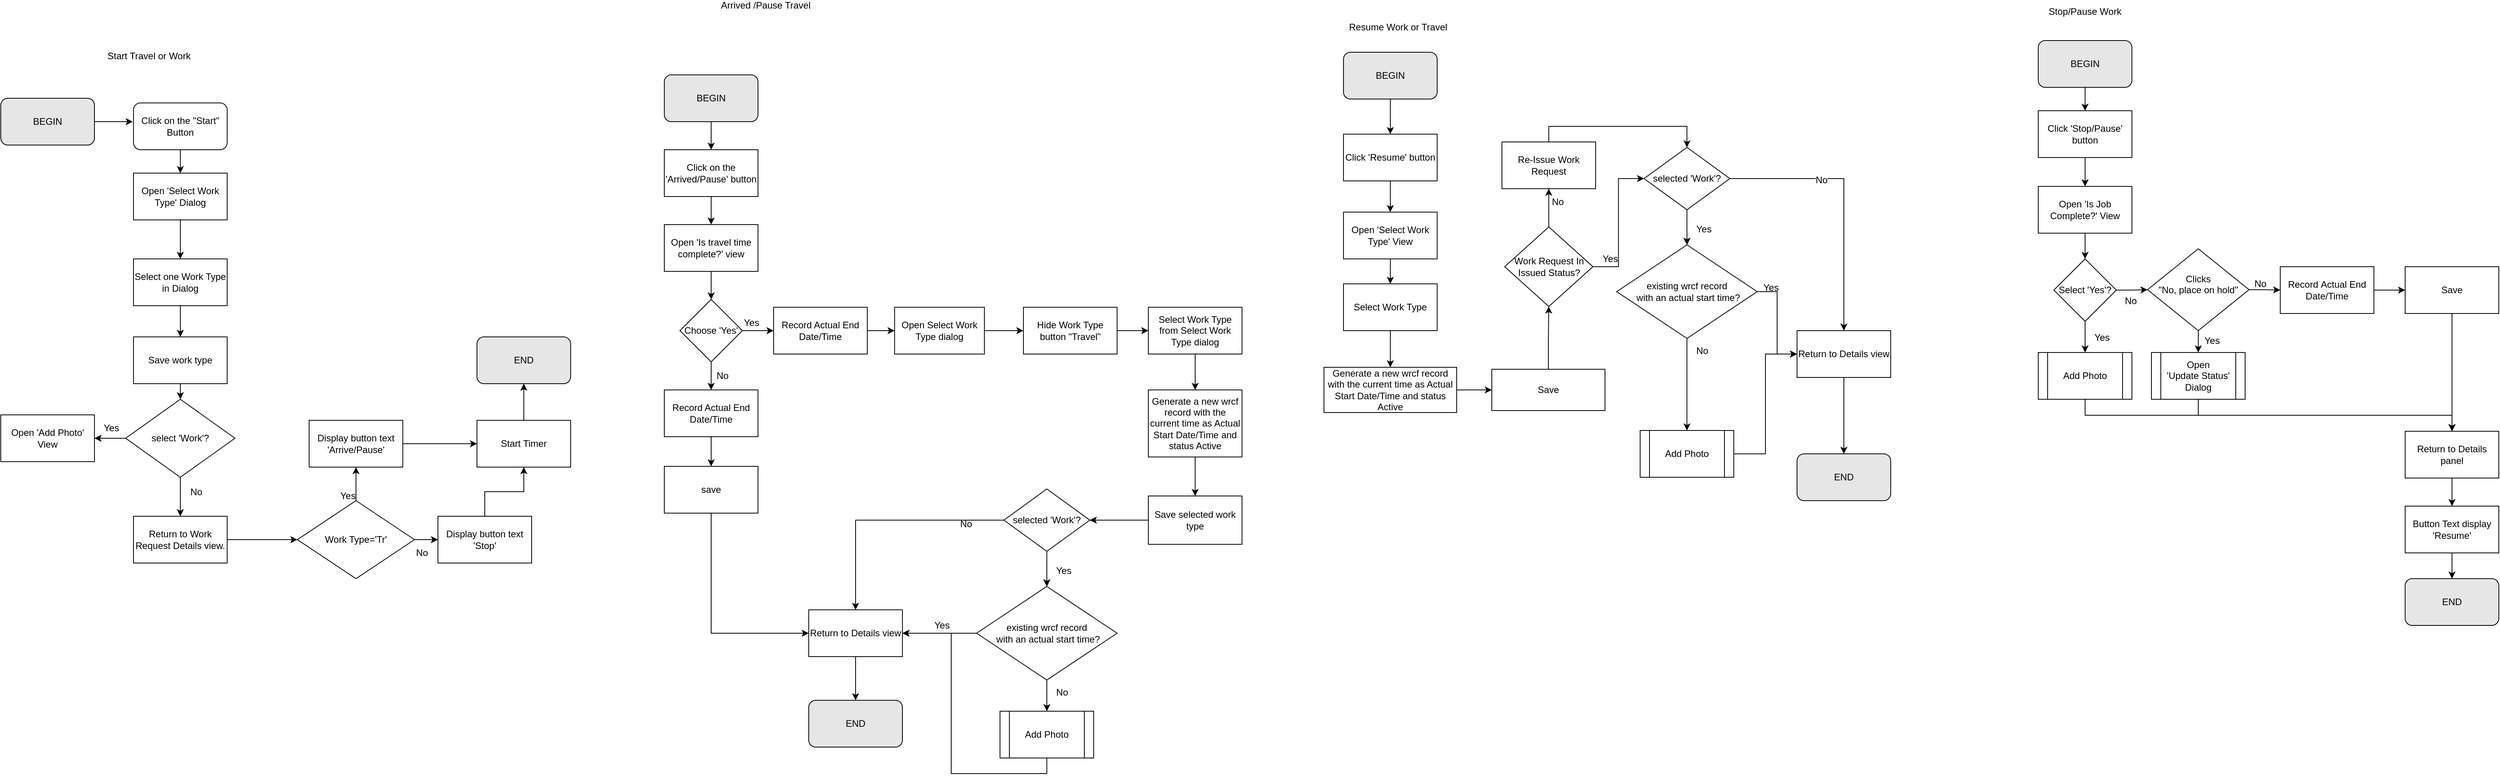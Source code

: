 <mxfile version="10.8.0" type="github"><diagram id="_foeGJOlCpMjxhrFcQoR" name="Page-1"><mxGraphModel dx="1394" dy="764" grid="1" gridSize="10" guides="1" tooltips="1" connect="1" arrows="1" fold="1" page="1" pageScale="1" pageWidth="850" pageHeight="1100" math="0" shadow="0"><root><mxCell id="0"/><mxCell id="1" parent="0"/><mxCell id="qhwPHs95K6DO7nDTegRu-3" style="edgeStyle=orthogonalEdgeStyle;rounded=0;orthogonalLoop=1;jettySize=auto;html=1;exitX=1;exitY=0.5;exitDx=0;exitDy=0;entryX=-0.008;entryY=0.4;entryDx=0;entryDy=0;entryPerimeter=0;" edge="1" parent="1" source="qhwPHs95K6DO7nDTegRu-1" target="qhwPHs95K6DO7nDTegRu-37"><mxGeometry relative="1" as="geometry"/></mxCell><mxCell id="qhwPHs95K6DO7nDTegRu-1" value="BEGIN" style="rounded=1;whiteSpace=wrap;html=1;fillColor=#E6E6E6;" vertex="1" parent="1"><mxGeometry x="20" y="154" width="120" height="60" as="geometry"/></mxCell><mxCell id="qhwPHs95K6DO7nDTegRu-5" style="edgeStyle=orthogonalEdgeStyle;rounded=0;orthogonalLoop=1;jettySize=auto;html=1;exitX=0.5;exitY=1;exitDx=0;exitDy=0;entryX=0.5;entryY=0;entryDx=0;entryDy=0;" edge="1" parent="1" source="qhwPHs95K6DO7nDTegRu-2" target="qhwPHs95K6DO7nDTegRu-4"><mxGeometry relative="1" as="geometry"/></mxCell><mxCell id="qhwPHs95K6DO7nDTegRu-2" value="Open 'Select Work Type' Dialog" style="rounded=0;whiteSpace=wrap;html=1;" vertex="1" parent="1"><mxGeometry x="190" y="250" width="120" height="60" as="geometry"/></mxCell><mxCell id="qhwPHs95K6DO7nDTegRu-21" style="edgeStyle=orthogonalEdgeStyle;rounded=0;orthogonalLoop=1;jettySize=auto;html=1;exitX=0.5;exitY=1;exitDx=0;exitDy=0;entryX=0.5;entryY=0;entryDx=0;entryDy=0;" edge="1" parent="1" source="qhwPHs95K6DO7nDTegRu-4" target="qhwPHs95K6DO7nDTegRu-20"><mxGeometry relative="1" as="geometry"/></mxCell><mxCell id="qhwPHs95K6DO7nDTegRu-4" value="Select one Work Type in Dialog&lt;br&gt;" style="rounded=0;whiteSpace=wrap;html=1;" vertex="1" parent="1"><mxGeometry x="190" y="360" width="120" height="60" as="geometry"/></mxCell><mxCell id="qhwPHs95K6DO7nDTegRu-8" value="" style="edgeStyle=orthogonalEdgeStyle;rounded=0;orthogonalLoop=1;jettySize=auto;html=1;" edge="1" parent="1" source="qhwPHs95K6DO7nDTegRu-6" target="qhwPHs95K6DO7nDTegRu-16"><mxGeometry relative="1" as="geometry"><mxPoint x="130" y="590" as="targetPoint"/></mxGeometry></mxCell><mxCell id="qhwPHs95K6DO7nDTegRu-11" value="" style="edgeStyle=orthogonalEdgeStyle;rounded=0;orthogonalLoop=1;jettySize=auto;html=1;entryX=0.5;entryY=0;entryDx=0;entryDy=0;" edge="1" parent="1" source="qhwPHs95K6DO7nDTegRu-6" target="qhwPHs95K6DO7nDTegRu-15"><mxGeometry relative="1" as="geometry"><mxPoint x="250" y="720" as="targetPoint"/></mxGeometry></mxCell><mxCell id="qhwPHs95K6DO7nDTegRu-13" value="No" style="text;html=1;resizable=0;points=[];align=center;verticalAlign=middle;labelBackgroundColor=#ffffff;" vertex="1" connectable="0" parent="qhwPHs95K6DO7nDTegRu-11"><mxGeometry x="-0.25" y="1" relative="1" as="geometry"><mxPoint x="19" as="offset"/></mxGeometry></mxCell><mxCell id="qhwPHs95K6DO7nDTegRu-6" value="select 'Work'?" style="rhombus;whiteSpace=wrap;html=1;" vertex="1" parent="1"><mxGeometry x="180" y="540" width="140" height="100" as="geometry"/></mxCell><mxCell id="qhwPHs95K6DO7nDTegRu-9" value="Yes" style="text;html=1;resizable=0;points=[];autosize=1;align=left;verticalAlign=top;spacingTop=-4;" vertex="1" parent="1"><mxGeometry x="150" y="567" width="40" height="20" as="geometry"/></mxCell><mxCell id="qhwPHs95K6DO7nDTegRu-24" style="edgeStyle=orthogonalEdgeStyle;rounded=0;orthogonalLoop=1;jettySize=auto;html=1;exitX=1;exitY=0.5;exitDx=0;exitDy=0;" edge="1" parent="1" source="qhwPHs95K6DO7nDTegRu-15" target="qhwPHs95K6DO7nDTegRu-23"><mxGeometry relative="1" as="geometry"/></mxCell><mxCell id="qhwPHs95K6DO7nDTegRu-15" value="Return to Work Request Details view." style="rounded=0;whiteSpace=wrap;html=1;" vertex="1" parent="1"><mxGeometry x="190" y="690" width="120" height="60" as="geometry"/></mxCell><mxCell id="qhwPHs95K6DO7nDTegRu-16" value="Open 'Add Photo' View" style="rounded=0;whiteSpace=wrap;html=1;" vertex="1" parent="1"><mxGeometry x="20" y="560" width="120" height="60" as="geometry"/></mxCell><mxCell id="qhwPHs95K6DO7nDTegRu-22" style="edgeStyle=orthogonalEdgeStyle;rounded=0;orthogonalLoop=1;jettySize=auto;html=1;exitX=0.5;exitY=1;exitDx=0;exitDy=0;entryX=0.5;entryY=0;entryDx=0;entryDy=0;" edge="1" parent="1" source="qhwPHs95K6DO7nDTegRu-20" target="qhwPHs95K6DO7nDTegRu-6"><mxGeometry relative="1" as="geometry"/></mxCell><mxCell id="qhwPHs95K6DO7nDTegRu-20" value="Save work type" style="rounded=0;whiteSpace=wrap;html=1;" vertex="1" parent="1"><mxGeometry x="190" y="460" width="120" height="60" as="geometry"/></mxCell><mxCell id="qhwPHs95K6DO7nDTegRu-29" style="edgeStyle=orthogonalEdgeStyle;rounded=0;orthogonalLoop=1;jettySize=auto;html=1;exitX=0.5;exitY=0;exitDx=0;exitDy=0;entryX=0.5;entryY=1;entryDx=0;entryDy=0;" edge="1" parent="1" source="qhwPHs95K6DO7nDTegRu-23" target="qhwPHs95K6DO7nDTegRu-28"><mxGeometry relative="1" as="geometry"/></mxCell><mxCell id="qhwPHs95K6DO7nDTegRu-32" style="edgeStyle=orthogonalEdgeStyle;rounded=0;orthogonalLoop=1;jettySize=auto;html=1;exitX=1;exitY=0.5;exitDx=0;exitDy=0;entryX=0;entryY=0.5;entryDx=0;entryDy=0;" edge="1" parent="1" source="qhwPHs95K6DO7nDTegRu-23" target="qhwPHs95K6DO7nDTegRu-31"><mxGeometry relative="1" as="geometry"/></mxCell><mxCell id="qhwPHs95K6DO7nDTegRu-23" value="Work Type='Tr'" style="rhombus;whiteSpace=wrap;html=1;" vertex="1" parent="1"><mxGeometry x="400" y="670" width="150" height="100" as="geometry"/></mxCell><mxCell id="qhwPHs95K6DO7nDTegRu-40" style="edgeStyle=orthogonalEdgeStyle;rounded=0;orthogonalLoop=1;jettySize=auto;html=1;exitX=1;exitY=0.5;exitDx=0;exitDy=0;entryX=0;entryY=0.5;entryDx=0;entryDy=0;" edge="1" parent="1" source="qhwPHs95K6DO7nDTegRu-28" target="qhwPHs95K6DO7nDTegRu-39"><mxGeometry relative="1" as="geometry"/></mxCell><mxCell id="qhwPHs95K6DO7nDTegRu-28" value="Display button text&lt;br&gt;'Arrive/Pause'&lt;br&gt;" style="rounded=0;whiteSpace=wrap;html=1;" vertex="1" parent="1"><mxGeometry x="415" y="567" width="120" height="60" as="geometry"/></mxCell><mxCell id="qhwPHs95K6DO7nDTegRu-30" value="Yes" style="text;html=1;resizable=0;points=[];autosize=1;align=left;verticalAlign=top;spacingTop=-4;" vertex="1" parent="1"><mxGeometry x="453" y="654" width="40" height="20" as="geometry"/></mxCell><mxCell id="qhwPHs95K6DO7nDTegRu-41" style="edgeStyle=orthogonalEdgeStyle;rounded=0;orthogonalLoop=1;jettySize=auto;html=1;exitX=0.5;exitY=0;exitDx=0;exitDy=0;entryX=0.5;entryY=1;entryDx=0;entryDy=0;" edge="1" parent="1" source="qhwPHs95K6DO7nDTegRu-31" target="qhwPHs95K6DO7nDTegRu-39"><mxGeometry relative="1" as="geometry"/></mxCell><mxCell id="qhwPHs95K6DO7nDTegRu-31" value="Display button text&lt;br&gt;'Stop'&lt;br&gt;" style="rounded=0;whiteSpace=wrap;html=1;" vertex="1" parent="1"><mxGeometry x="580" y="690" width="120" height="60" as="geometry"/></mxCell><mxCell id="qhwPHs95K6DO7nDTegRu-33" value="No" style="text;html=1;resizable=0;points=[];autosize=1;align=left;verticalAlign=top;spacingTop=-4;" vertex="1" parent="1"><mxGeometry x="550" y="727" width="30" height="20" as="geometry"/></mxCell><mxCell id="qhwPHs95K6DO7nDTegRu-38" style="edgeStyle=orthogonalEdgeStyle;rounded=0;orthogonalLoop=1;jettySize=auto;html=1;exitX=0.5;exitY=1;exitDx=0;exitDy=0;entryX=0.5;entryY=0;entryDx=0;entryDy=0;" edge="1" parent="1" source="qhwPHs95K6DO7nDTegRu-37" target="qhwPHs95K6DO7nDTegRu-2"><mxGeometry relative="1" as="geometry"/></mxCell><mxCell id="qhwPHs95K6DO7nDTegRu-37" value="&lt;span&gt;Click on the &quot;Start&quot; Button&lt;/span&gt;" style="rounded=1;whiteSpace=wrap;html=1;" vertex="1" parent="1"><mxGeometry x="190" y="160" width="120" height="60" as="geometry"/></mxCell><mxCell id="qhwPHs95K6DO7nDTegRu-43" style="edgeStyle=orthogonalEdgeStyle;rounded=0;orthogonalLoop=1;jettySize=auto;html=1;exitX=0.5;exitY=0;exitDx=0;exitDy=0;" edge="1" parent="1" source="qhwPHs95K6DO7nDTegRu-39" target="qhwPHs95K6DO7nDTegRu-42"><mxGeometry relative="1" as="geometry"/></mxCell><mxCell id="qhwPHs95K6DO7nDTegRu-39" value="Start Timer" style="rounded=0;whiteSpace=wrap;html=1;" vertex="1" parent="1"><mxGeometry x="630" y="567" width="120" height="60" as="geometry"/></mxCell><mxCell id="qhwPHs95K6DO7nDTegRu-42" value="END" style="rounded=1;whiteSpace=wrap;html=1;fillColor=#E6E6E6;" vertex="1" parent="1"><mxGeometry x="630" y="460" width="120" height="60" as="geometry"/></mxCell><mxCell id="qhwPHs95K6DO7nDTegRu-44" value="Start Travel or Work" style="text;html=1;strokeColor=none;fillColor=none;align=center;verticalAlign=middle;whiteSpace=wrap;rounded=0;" vertex="1" parent="1"><mxGeometry x="150" y="90" width="120" height="20" as="geometry"/></mxCell><mxCell id="qhwPHs95K6DO7nDTegRu-48" style="edgeStyle=orthogonalEdgeStyle;rounded=0;orthogonalLoop=1;jettySize=auto;html=1;exitX=0.5;exitY=1;exitDx=0;exitDy=0;entryX=0.5;entryY=0;entryDx=0;entryDy=0;" edge="1" parent="1" source="qhwPHs95K6DO7nDTegRu-45" target="qhwPHs95K6DO7nDTegRu-47"><mxGeometry relative="1" as="geometry"/></mxCell><mxCell id="qhwPHs95K6DO7nDTegRu-45" value="BEGIN" style="rounded=1;whiteSpace=wrap;html=1;fillColor=#E6E6E6;" vertex="1" parent="1"><mxGeometry x="870" y="124" width="120" height="60" as="geometry"/></mxCell><mxCell id="qhwPHs95K6DO7nDTegRu-46" value="Arrived /Pause Travel" style="text;html=1;strokeColor=none;fillColor=none;align=center;verticalAlign=middle;whiteSpace=wrap;rounded=0;" vertex="1" parent="1"><mxGeometry x="910" y="30" width="180" height="10" as="geometry"/></mxCell><mxCell id="qhwPHs95K6DO7nDTegRu-50" style="edgeStyle=orthogonalEdgeStyle;rounded=0;orthogonalLoop=1;jettySize=auto;html=1;exitX=0.5;exitY=1;exitDx=0;exitDy=0;entryX=0.5;entryY=0;entryDx=0;entryDy=0;" edge="1" parent="1" source="qhwPHs95K6DO7nDTegRu-47" target="qhwPHs95K6DO7nDTegRu-49"><mxGeometry relative="1" as="geometry"/></mxCell><mxCell id="qhwPHs95K6DO7nDTegRu-47" value="Click on the '&lt;span&gt;Arrived/Pause' button&lt;br&gt;&lt;/span&gt;" style="rounded=0;whiteSpace=wrap;html=1;fillColor=#FFFFFF;" vertex="1" parent="1"><mxGeometry x="870" y="220" width="120" height="60" as="geometry"/></mxCell><mxCell id="qhwPHs95K6DO7nDTegRu-52" style="edgeStyle=orthogonalEdgeStyle;rounded=0;orthogonalLoop=1;jettySize=auto;html=1;exitX=0.5;exitY=1;exitDx=0;exitDy=0;" edge="1" parent="1" source="qhwPHs95K6DO7nDTegRu-49" target="qhwPHs95K6DO7nDTegRu-51"><mxGeometry relative="1" as="geometry"/></mxCell><mxCell id="qhwPHs95K6DO7nDTegRu-49" value="Open '&lt;span&gt;Is travel time complete?&lt;/span&gt;' view&lt;br&gt;" style="rounded=0;whiteSpace=wrap;html=1;fillColor=#FFFFFF;" vertex="1" parent="1"><mxGeometry x="870" y="316" width="120" height="60" as="geometry"/></mxCell><mxCell id="qhwPHs95K6DO7nDTegRu-54" style="edgeStyle=orthogonalEdgeStyle;rounded=0;orthogonalLoop=1;jettySize=auto;html=1;exitX=0.5;exitY=1;exitDx=0;exitDy=0;entryX=0.5;entryY=0;entryDx=0;entryDy=0;" edge="1" parent="1" source="qhwPHs95K6DO7nDTegRu-51" target="qhwPHs95K6DO7nDTegRu-53"><mxGeometry relative="1" as="geometry"/></mxCell><mxCell id="qhwPHs95K6DO7nDTegRu-57" style="edgeStyle=orthogonalEdgeStyle;rounded=0;orthogonalLoop=1;jettySize=auto;html=1;exitX=1;exitY=0.5;exitDx=0;exitDy=0;" edge="1" parent="1" source="qhwPHs95K6DO7nDTegRu-51" target="qhwPHs95K6DO7nDTegRu-56"><mxGeometry relative="1" as="geometry"/></mxCell><mxCell id="qhwPHs95K6DO7nDTegRu-51" value="Choose 'Yes'" style="rhombus;whiteSpace=wrap;html=1;fillColor=#FFFFFF;" vertex="1" parent="1"><mxGeometry x="890" y="412" width="80" height="80" as="geometry"/></mxCell><mxCell id="qhwPHs95K6DO7nDTegRu-88" style="edgeStyle=orthogonalEdgeStyle;rounded=0;orthogonalLoop=1;jettySize=auto;html=1;exitX=0.5;exitY=1;exitDx=0;exitDy=0;" edge="1" parent="1" source="qhwPHs95K6DO7nDTegRu-53" target="qhwPHs95K6DO7nDTegRu-87"><mxGeometry relative="1" as="geometry"/></mxCell><mxCell id="qhwPHs95K6DO7nDTegRu-53" value="&lt;span&gt;Record Actual End Date/Time&lt;/span&gt;" style="rounded=0;whiteSpace=wrap;html=1;fillColor=#FFFFFF;" vertex="1" parent="1"><mxGeometry x="870" y="528" width="120" height="60" as="geometry"/></mxCell><mxCell id="qhwPHs95K6DO7nDTegRu-55" value="No" style="text;html=1;resizable=0;points=[];autosize=1;align=left;verticalAlign=top;spacingTop=-4;" vertex="1" parent="1"><mxGeometry x="935" y="500" width="30" height="20" as="geometry"/></mxCell><mxCell id="qhwPHs95K6DO7nDTegRu-60" style="edgeStyle=orthogonalEdgeStyle;rounded=0;orthogonalLoop=1;jettySize=auto;html=1;exitX=1;exitY=0.5;exitDx=0;exitDy=0;" edge="1" parent="1" source="qhwPHs95K6DO7nDTegRu-56" target="qhwPHs95K6DO7nDTegRu-59"><mxGeometry relative="1" as="geometry"/></mxCell><mxCell id="qhwPHs95K6DO7nDTegRu-56" value="Record Actual End Date/Time&lt;br&gt;" style="rounded=0;whiteSpace=wrap;html=1;fillColor=#FFFFFF;" vertex="1" parent="1"><mxGeometry x="1010" y="422" width="120" height="60" as="geometry"/></mxCell><mxCell id="qhwPHs95K6DO7nDTegRu-58" value="Yes" style="text;html=1;resizable=0;points=[];autosize=1;align=left;verticalAlign=top;spacingTop=-4;" vertex="1" parent="1"><mxGeometry x="970" y="432" width="40" height="20" as="geometry"/></mxCell><mxCell id="qhwPHs95K6DO7nDTegRu-89" style="edgeStyle=orthogonalEdgeStyle;rounded=0;orthogonalLoop=1;jettySize=auto;html=1;exitX=1;exitY=0.5;exitDx=0;exitDy=0;" edge="1" parent="1" source="qhwPHs95K6DO7nDTegRu-59" target="qhwPHs95K6DO7nDTegRu-61"><mxGeometry relative="1" as="geometry"/></mxCell><mxCell id="qhwPHs95K6DO7nDTegRu-59" value="&lt;span&gt;Open Select Work Type dialog&lt;/span&gt;" style="rounded=0;whiteSpace=wrap;html=1;fillColor=#FFFFFF;" vertex="1" parent="1"><mxGeometry x="1165" y="422" width="115" height="60" as="geometry"/></mxCell><mxCell id="qhwPHs95K6DO7nDTegRu-90" style="edgeStyle=orthogonalEdgeStyle;rounded=0;orthogonalLoop=1;jettySize=auto;html=1;exitX=1;exitY=0.5;exitDx=0;exitDy=0;" edge="1" parent="1" source="qhwPHs95K6DO7nDTegRu-61" target="qhwPHs95K6DO7nDTegRu-63"><mxGeometry relative="1" as="geometry"/></mxCell><mxCell id="qhwPHs95K6DO7nDTegRu-61" value="&lt;span&gt;Hide Work Type button &quot;Travel”&lt;/span&gt;" style="rounded=0;whiteSpace=wrap;html=1;fillColor=#FFFFFF;" vertex="1" parent="1"><mxGeometry x="1330" y="422" width="120" height="60" as="geometry"/></mxCell><mxCell id="qhwPHs95K6DO7nDTegRu-93" style="edgeStyle=orthogonalEdgeStyle;rounded=0;orthogonalLoop=1;jettySize=auto;html=1;exitX=0.5;exitY=1;exitDx=0;exitDy=0;entryX=0.5;entryY=0;entryDx=0;entryDy=0;" edge="1" parent="1" source="qhwPHs95K6DO7nDTegRu-63" target="qhwPHs95K6DO7nDTegRu-68"><mxGeometry relative="1" as="geometry"/></mxCell><mxCell id="qhwPHs95K6DO7nDTegRu-63" value="&lt;span&gt;Select Work Type from Select Work Type dialog&lt;/span&gt;" style="rounded=0;whiteSpace=wrap;html=1;fillColor=#FFFFFF;" vertex="1" parent="1"><mxGeometry x="1490" y="422" width="120" height="60" as="geometry"/></mxCell><mxCell id="qhwPHs95K6DO7nDTegRu-97" style="edgeStyle=orthogonalEdgeStyle;rounded=0;orthogonalLoop=1;jettySize=auto;html=1;exitX=0.5;exitY=1;exitDx=0;exitDy=0;" edge="1" parent="1" source="qhwPHs95K6DO7nDTegRu-68" target="qhwPHs95K6DO7nDTegRu-70"><mxGeometry relative="1" as="geometry"/></mxCell><mxCell id="qhwPHs95K6DO7nDTegRu-68" value="Generate a new wrcf record with the current time as Actual Start Date/Time and status Active&lt;br&gt;" style="rounded=0;whiteSpace=wrap;html=1;fillColor=#FFFFFF;" vertex="1" parent="1"><mxGeometry x="1490" y="528" width="120" height="86" as="geometry"/></mxCell><mxCell id="qhwPHs95K6DO7nDTegRu-98" style="edgeStyle=orthogonalEdgeStyle;rounded=0;orthogonalLoop=1;jettySize=auto;html=1;exitX=0;exitY=0.5;exitDx=0;exitDy=0;entryX=1;entryY=0.5;entryDx=0;entryDy=0;" edge="1" parent="1" source="qhwPHs95K6DO7nDTegRu-70" target="qhwPHs95K6DO7nDTegRu-72"><mxGeometry relative="1" as="geometry"/></mxCell><mxCell id="qhwPHs95K6DO7nDTegRu-70" value="Save selected work type&lt;br&gt;" style="rounded=0;whiteSpace=wrap;html=1;fillColor=#FFFFFF;" vertex="1" parent="1"><mxGeometry x="1490" y="664" width="120" height="62" as="geometry"/></mxCell><mxCell id="qhwPHs95K6DO7nDTegRu-101" style="edgeStyle=orthogonalEdgeStyle;rounded=0;orthogonalLoop=1;jettySize=auto;html=1;exitX=0.5;exitY=1;exitDx=0;exitDy=0;" edge="1" parent="1" source="qhwPHs95K6DO7nDTegRu-72" target="qhwPHs95K6DO7nDTegRu-99"><mxGeometry relative="1" as="geometry"/></mxCell><mxCell id="qhwPHs95K6DO7nDTegRu-104" value="" style="edgeStyle=orthogonalEdgeStyle;rounded=0;orthogonalLoop=1;jettySize=auto;html=1;" edge="1" parent="1" source="qhwPHs95K6DO7nDTegRu-72" target="qhwPHs95K6DO7nDTegRu-99"><mxGeometry relative="1" as="geometry"/></mxCell><mxCell id="qhwPHs95K6DO7nDTegRu-106" style="edgeStyle=orthogonalEdgeStyle;rounded=0;orthogonalLoop=1;jettySize=auto;html=1;exitX=0;exitY=0.5;exitDx=0;exitDy=0;" edge="1" parent="1" source="qhwPHs95K6DO7nDTegRu-72" target="qhwPHs95K6DO7nDTegRu-78"><mxGeometry relative="1" as="geometry"/></mxCell><mxCell id="qhwPHs95K6DO7nDTegRu-72" value="selected 'Work'?" style="rhombus;whiteSpace=wrap;html=1;fillColor=#FFFFFF;" vertex="1" parent="1"><mxGeometry x="1305" y="655" width="110" height="80" as="geometry"/></mxCell><mxCell id="qhwPHs95K6DO7nDTegRu-202" value="" style="edgeStyle=orthogonalEdgeStyle;rounded=0;orthogonalLoop=1;jettySize=auto;html=1;entryX=0.5;entryY=0;entryDx=0;entryDy=0;" edge="1" parent="1" source="qhwPHs95K6DO7nDTegRu-78" target="qhwPHs95K6DO7nDTegRu-112"><mxGeometry relative="1" as="geometry"><mxPoint x="1115" y="906" as="targetPoint"/></mxGeometry></mxCell><mxCell id="qhwPHs95K6DO7nDTegRu-78" value="&lt;span&gt;Return to Details view&lt;/span&gt;" style="rounded=0;whiteSpace=wrap;html=1;fillColor=#FFFFFF;" vertex="1" parent="1"><mxGeometry x="1055" y="810" width="120" height="60" as="geometry"/></mxCell><mxCell id="qhwPHs95K6DO7nDTegRu-111" style="edgeStyle=orthogonalEdgeStyle;rounded=0;orthogonalLoop=1;jettySize=auto;html=1;exitX=0.5;exitY=1;exitDx=0;exitDy=0;entryX=0;entryY=0.5;entryDx=0;entryDy=0;" edge="1" parent="1" source="qhwPHs95K6DO7nDTegRu-87" target="qhwPHs95K6DO7nDTegRu-78"><mxGeometry relative="1" as="geometry"/></mxCell><mxCell id="qhwPHs95K6DO7nDTegRu-87" value="save" style="rounded=0;whiteSpace=wrap;html=1;fillColor=#FFFFFF;" vertex="1" parent="1"><mxGeometry x="870" y="626" width="120" height="60" as="geometry"/></mxCell><mxCell id="qhwPHs95K6DO7nDTegRu-102" style="edgeStyle=orthogonalEdgeStyle;rounded=0;orthogonalLoop=1;jettySize=auto;html=1;exitX=0.5;exitY=1;exitDx=0;exitDy=0;entryX=0.5;entryY=0;entryDx=0;entryDy=0;" edge="1" parent="1" source="qhwPHs95K6DO7nDTegRu-99"><mxGeometry relative="1" as="geometry"><mxPoint x="1360" y="940" as="targetPoint"/></mxGeometry></mxCell><mxCell id="qhwPHs95K6DO7nDTegRu-103" style="edgeStyle=orthogonalEdgeStyle;rounded=0;orthogonalLoop=1;jettySize=auto;html=1;exitX=0;exitY=0.5;exitDx=0;exitDy=0;entryX=1;entryY=0.5;entryDx=0;entryDy=0;" edge="1" parent="1" source="qhwPHs95K6DO7nDTegRu-99" target="qhwPHs95K6DO7nDTegRu-78"><mxGeometry relative="1" as="geometry"/></mxCell><mxCell id="qhwPHs95K6DO7nDTegRu-99" value="&lt;span&gt;existing wrcf record&lt;br&gt;&amp;nbsp;with an actual start time?&lt;/span&gt;" style="rhombus;whiteSpace=wrap;html=1;fillColor=#FFFFFF;" vertex="1" parent="1"><mxGeometry x="1270" y="780" width="180" height="120" as="geometry"/></mxCell><mxCell id="qhwPHs95K6DO7nDTegRu-105" value="Yes" style="text;html=1;resizable=0;points=[];autosize=1;align=left;verticalAlign=top;spacingTop=-4;" vertex="1" parent="1"><mxGeometry x="1370" y="750" width="40" height="20" as="geometry"/></mxCell><mxCell id="qhwPHs95K6DO7nDTegRu-107" value="No" style="text;html=1;resizable=0;points=[];autosize=1;align=left;verticalAlign=top;spacingTop=-4;" vertex="1" parent="1"><mxGeometry x="1247" y="690" width="30" height="20" as="geometry"/></mxCell><mxCell id="qhwPHs95K6DO7nDTegRu-108" value="No" style="text;html=1;resizable=0;points=[];autosize=1;align=left;verticalAlign=top;spacingTop=-4;" vertex="1" parent="1"><mxGeometry x="1370" y="906" width="30" height="20" as="geometry"/></mxCell><mxCell id="qhwPHs95K6DO7nDTegRu-110" value="Yes" style="text;html=1;resizable=0;points=[];autosize=1;align=left;verticalAlign=top;spacingTop=-4;" vertex="1" parent="1"><mxGeometry x="1214" y="820" width="40" height="20" as="geometry"/></mxCell><mxCell id="qhwPHs95K6DO7nDTegRu-112" value="END" style="rounded=1;whiteSpace=wrap;html=1;fillColor=#E6E6E6;" vertex="1" parent="1"><mxGeometry x="1055" y="926" width="120" height="60" as="geometry"/></mxCell><mxCell id="qhwPHs95K6DO7nDTegRu-117" style="edgeStyle=orthogonalEdgeStyle;rounded=0;orthogonalLoop=1;jettySize=auto;html=1;exitX=0.5;exitY=1;exitDx=0;exitDy=0;" edge="1" parent="1" source="qhwPHs95K6DO7nDTegRu-114" target="qhwPHs95K6DO7nDTegRu-116"><mxGeometry relative="1" as="geometry"/></mxCell><mxCell id="qhwPHs95K6DO7nDTegRu-114" value="BEGIN&lt;br&gt;" style="rounded=1;whiteSpace=wrap;html=1;fillColor=#E6E6E6;" vertex="1" parent="1"><mxGeometry x="1740" y="95" width="120" height="60" as="geometry"/></mxCell><mxCell id="qhwPHs95K6DO7nDTegRu-115" value="Resume Work or Travel&lt;br&gt;&lt;br&gt;" style="text;html=1;strokeColor=none;fillColor=none;align=center;verticalAlign=middle;whiteSpace=wrap;rounded=0;" vertex="1" parent="1"><mxGeometry x="1730" y="60" width="160" height="20" as="geometry"/></mxCell><mxCell id="qhwPHs95K6DO7nDTegRu-119" style="edgeStyle=orthogonalEdgeStyle;rounded=0;orthogonalLoop=1;jettySize=auto;html=1;exitX=0.5;exitY=1;exitDx=0;exitDy=0;entryX=0.5;entryY=0;entryDx=0;entryDy=0;" edge="1" parent="1" source="qhwPHs95K6DO7nDTegRu-116" target="qhwPHs95K6DO7nDTegRu-118"><mxGeometry relative="1" as="geometry"/></mxCell><mxCell id="qhwPHs95K6DO7nDTegRu-116" value="Click '&lt;span&gt;Resume&lt;/span&gt;' button" style="rounded=0;whiteSpace=wrap;html=1;fillColor=#FFFFFF;" vertex="1" parent="1"><mxGeometry x="1740" y="200" width="120" height="60" as="geometry"/></mxCell><mxCell id="qhwPHs95K6DO7nDTegRu-121" value="" style="edgeStyle=orthogonalEdgeStyle;rounded=0;orthogonalLoop=1;jettySize=auto;html=1;" edge="1" parent="1" source="qhwPHs95K6DO7nDTegRu-118" target="qhwPHs95K6DO7nDTegRu-120"><mxGeometry relative="1" as="geometry"/></mxCell><mxCell id="qhwPHs95K6DO7nDTegRu-118" value="Open 'Select Work Type' View" style="rounded=0;whiteSpace=wrap;html=1;fillColor=#FFFFFF;" vertex="1" parent="1"><mxGeometry x="1740" y="300" width="120" height="60" as="geometry"/></mxCell><mxCell id="qhwPHs95K6DO7nDTegRu-123" value="" style="edgeStyle=orthogonalEdgeStyle;rounded=0;orthogonalLoop=1;jettySize=auto;html=1;" edge="1" parent="1" source="qhwPHs95K6DO7nDTegRu-120" target="qhwPHs95K6DO7nDTegRu-122"><mxGeometry relative="1" as="geometry"/></mxCell><mxCell id="qhwPHs95K6DO7nDTegRu-120" value="Select Work Type" style="rounded=0;whiteSpace=wrap;html=1;fillColor=#FFFFFF;" vertex="1" parent="1"><mxGeometry x="1740" y="392" width="120" height="60" as="geometry"/></mxCell><mxCell id="qhwPHs95K6DO7nDTegRu-162" style="edgeStyle=orthogonalEdgeStyle;rounded=0;orthogonalLoop=1;jettySize=auto;html=1;exitX=1;exitY=0.5;exitDx=0;exitDy=0;" edge="1" parent="1" source="qhwPHs95K6DO7nDTegRu-122" target="qhwPHs95K6DO7nDTegRu-125"><mxGeometry relative="1" as="geometry"/></mxCell><mxCell id="qhwPHs95K6DO7nDTegRu-122" value="Generate a new wrcf record with the current time as Actual Start Date/Time and status Active" style="rounded=0;whiteSpace=wrap;html=1;fillColor=#FFFFFF;" vertex="1" parent="1"><mxGeometry x="1715" y="499" width="170" height="58" as="geometry"/></mxCell><mxCell id="qhwPHs95K6DO7nDTegRu-171" style="edgeStyle=orthogonalEdgeStyle;rounded=0;orthogonalLoop=1;jettySize=auto;html=1;exitX=0.5;exitY=0;exitDx=0;exitDy=0;entryX=0.5;entryY=1;entryDx=0;entryDy=0;" edge="1" parent="1" source="qhwPHs95K6DO7nDTegRu-125" target="qhwPHs95K6DO7nDTegRu-170"><mxGeometry relative="1" as="geometry"/></mxCell><mxCell id="qhwPHs95K6DO7nDTegRu-125" value="Save" style="rounded=0;whiteSpace=wrap;html=1;fillColor=#FFFFFF;" vertex="1" parent="1"><mxGeometry x="1930" y="501.5" width="145" height="53" as="geometry"/></mxCell><mxCell id="qhwPHs95K6DO7nDTegRu-141" style="edgeStyle=orthogonalEdgeStyle;rounded=0;orthogonalLoop=1;jettySize=auto;html=1;exitX=0.5;exitY=1;exitDx=0;exitDy=0;" edge="1" parent="1" source="qhwPHs95K6DO7nDTegRu-144" target="qhwPHs95K6DO7nDTegRu-149"><mxGeometry relative="1" as="geometry"/></mxCell><mxCell id="qhwPHs95K6DO7nDTegRu-142" value="" style="edgeStyle=orthogonalEdgeStyle;rounded=0;orthogonalLoop=1;jettySize=auto;html=1;" edge="1" parent="1" source="qhwPHs95K6DO7nDTegRu-144" target="qhwPHs95K6DO7nDTegRu-149"><mxGeometry relative="1" as="geometry"/></mxCell><mxCell id="qhwPHs95K6DO7nDTegRu-156" style="edgeStyle=orthogonalEdgeStyle;rounded=0;orthogonalLoop=1;jettySize=auto;html=1;exitX=1;exitY=0.5;exitDx=0;exitDy=0;entryX=0.5;entryY=0;entryDx=0;entryDy=0;" edge="1" parent="1" source="qhwPHs95K6DO7nDTegRu-144" target="qhwPHs95K6DO7nDTegRu-146"><mxGeometry relative="1" as="geometry"/></mxCell><mxCell id="qhwPHs95K6DO7nDTegRu-157" value="No" style="text;html=1;resizable=0;points=[];align=center;verticalAlign=middle;labelBackgroundColor=#ffffff;" vertex="1" connectable="0" parent="qhwPHs95K6DO7nDTegRu-156"><mxGeometry x="-0.313" y="-2" relative="1" as="geometry"><mxPoint as="offset"/></mxGeometry></mxCell><mxCell id="qhwPHs95K6DO7nDTegRu-144" value="selected 'Work'?" style="rhombus;whiteSpace=wrap;html=1;fillColor=#FFFFFF;" vertex="1" parent="1"><mxGeometry x="2125" y="217" width="110" height="80" as="geometry"/></mxCell><mxCell id="qhwPHs95K6DO7nDTegRu-145" style="edgeStyle=orthogonalEdgeStyle;rounded=0;orthogonalLoop=1;jettySize=auto;html=1;exitX=0.5;exitY=1;exitDx=0;exitDy=0;" edge="1" parent="1" source="qhwPHs95K6DO7nDTegRu-146" target="qhwPHs95K6DO7nDTegRu-155"><mxGeometry relative="1" as="geometry"/></mxCell><mxCell id="qhwPHs95K6DO7nDTegRu-146" value="&lt;span&gt;Return to Details view&lt;/span&gt;" style="rounded=0;whiteSpace=wrap;html=1;fillColor=#FFFFFF;" vertex="1" parent="1"><mxGeometry x="2321" y="452" width="120" height="60" as="geometry"/></mxCell><mxCell id="qhwPHs95K6DO7nDTegRu-147" style="edgeStyle=orthogonalEdgeStyle;rounded=0;orthogonalLoop=1;jettySize=auto;html=1;exitX=0.5;exitY=1;exitDx=0;exitDy=0;entryX=0.5;entryY=0;entryDx=0;entryDy=0;" edge="1" parent="1" source="qhwPHs95K6DO7nDTegRu-149" target="qhwPHs95K6DO7nDTegRu-168"><mxGeometry relative="1" as="geometry"><mxPoint x="2180" y="577" as="targetPoint"/></mxGeometry></mxCell><mxCell id="qhwPHs95K6DO7nDTegRu-158" style="edgeStyle=orthogonalEdgeStyle;rounded=0;orthogonalLoop=1;jettySize=auto;html=1;exitX=1;exitY=0.5;exitDx=0;exitDy=0;" edge="1" parent="1" source="qhwPHs95K6DO7nDTegRu-149" target="qhwPHs95K6DO7nDTegRu-146"><mxGeometry relative="1" as="geometry"/></mxCell><mxCell id="qhwPHs95K6DO7nDTegRu-149" value="&lt;span&gt;existing wrcf record&lt;br&gt;&amp;nbsp;with an actual start time?&lt;/span&gt;" style="rhombus;whiteSpace=wrap;html=1;fillColor=#FFFFFF;" vertex="1" parent="1"><mxGeometry x="2090" y="342" width="180" height="120" as="geometry"/></mxCell><mxCell id="qhwPHs95K6DO7nDTegRu-151" value="Yes" style="text;html=1;resizable=0;points=[];autosize=1;align=left;verticalAlign=top;spacingTop=-4;" vertex="1" parent="1"><mxGeometry x="2190" y="312" width="40" height="20" as="geometry"/></mxCell><mxCell id="qhwPHs95K6DO7nDTegRu-153" value="No" style="text;html=1;resizable=0;points=[];autosize=1;align=left;verticalAlign=top;spacingTop=-4;" vertex="1" parent="1"><mxGeometry x="2190" y="468" width="30" height="20" as="geometry"/></mxCell><mxCell id="qhwPHs95K6DO7nDTegRu-155" value="END" style="rounded=1;whiteSpace=wrap;html=1;fillColor=#E6E6E6;" vertex="1" parent="1"><mxGeometry x="2321" y="610" width="120" height="60" as="geometry"/></mxCell><mxCell id="qhwPHs95K6DO7nDTegRu-159" value="Yes&lt;br&gt;&lt;br&gt;" style="text;html=1;resizable=0;points=[];autosize=1;align=left;verticalAlign=top;spacingTop=-4;" vertex="1" parent="1"><mxGeometry x="2275.5" y="387" width="40" height="30" as="geometry"/></mxCell><mxCell id="qhwPHs95K6DO7nDTegRu-167" style="edgeStyle=orthogonalEdgeStyle;rounded=0;orthogonalLoop=1;jettySize=auto;html=1;exitX=0.5;exitY=1;exitDx=0;exitDy=0;entryX=1;entryY=0.5;entryDx=0;entryDy=0;" edge="1" parent="1" source="qhwPHs95K6DO7nDTegRu-166" target="qhwPHs95K6DO7nDTegRu-78"><mxGeometry relative="1" as="geometry"/></mxCell><mxCell id="qhwPHs95K6DO7nDTegRu-166" value="Add Photo" style="shape=process;whiteSpace=wrap;html=1;backgroundOutline=1;fillColor=#FFFFFF;" vertex="1" parent="1"><mxGeometry x="1300" y="940" width="120" height="60" as="geometry"/></mxCell><mxCell id="qhwPHs95K6DO7nDTegRu-169" style="edgeStyle=orthogonalEdgeStyle;rounded=0;orthogonalLoop=1;jettySize=auto;html=1;exitX=1;exitY=0.5;exitDx=0;exitDy=0;entryX=0;entryY=0.5;entryDx=0;entryDy=0;" edge="1" parent="1" source="qhwPHs95K6DO7nDTegRu-168" target="qhwPHs95K6DO7nDTegRu-146"><mxGeometry relative="1" as="geometry"/></mxCell><mxCell id="qhwPHs95K6DO7nDTegRu-168" value="Add Photo&lt;br&gt;" style="shape=process;whiteSpace=wrap;html=1;backgroundOutline=1;fillColor=#FFFFFF;" vertex="1" parent="1"><mxGeometry x="2120" y="580" width="120" height="60" as="geometry"/></mxCell><mxCell id="qhwPHs95K6DO7nDTegRu-172" style="edgeStyle=orthogonalEdgeStyle;rounded=0;orthogonalLoop=1;jettySize=auto;html=1;exitX=1;exitY=0.5;exitDx=0;exitDy=0;entryX=0;entryY=0.5;entryDx=0;entryDy=0;" edge="1" parent="1" source="qhwPHs95K6DO7nDTegRu-170" target="qhwPHs95K6DO7nDTegRu-144"><mxGeometry relative="1" as="geometry"/></mxCell><mxCell id="qhwPHs95K6DO7nDTegRu-175" style="edgeStyle=orthogonalEdgeStyle;rounded=0;orthogonalLoop=1;jettySize=auto;html=1;exitX=0.5;exitY=0;exitDx=0;exitDy=0;entryX=0.5;entryY=1;entryDx=0;entryDy=0;" edge="1" parent="1" source="qhwPHs95K6DO7nDTegRu-170" target="qhwPHs95K6DO7nDTegRu-174"><mxGeometry relative="1" as="geometry"/></mxCell><mxCell id="qhwPHs95K6DO7nDTegRu-170" value="Work Request In Issued Status?" style="rhombus;whiteSpace=wrap;html=1;fillColor=#FFFFFF;" vertex="1" parent="1"><mxGeometry x="1946.5" y="319" width="113" height="102" as="geometry"/></mxCell><mxCell id="qhwPHs95K6DO7nDTegRu-173" value="Yes" style="text;html=1;resizable=0;points=[];autosize=1;align=left;verticalAlign=top;spacingTop=-4;" vertex="1" parent="1"><mxGeometry x="2070" y="350" width="40" height="20" as="geometry"/></mxCell><mxCell id="qhwPHs95K6DO7nDTegRu-176" style="edgeStyle=orthogonalEdgeStyle;rounded=0;orthogonalLoop=1;jettySize=auto;html=1;exitX=0.5;exitY=0;exitDx=0;exitDy=0;entryX=0.5;entryY=0;entryDx=0;entryDy=0;" edge="1" parent="1" source="qhwPHs95K6DO7nDTegRu-174" target="qhwPHs95K6DO7nDTegRu-144"><mxGeometry relative="1" as="geometry"/></mxCell><mxCell id="qhwPHs95K6DO7nDTegRu-174" value="Re-Issue Work Request" style="rounded=0;whiteSpace=wrap;html=1;fillColor=#FFFFFF;" vertex="1" parent="1"><mxGeometry x="1943" y="210" width="120" height="60" as="geometry"/></mxCell><mxCell id="qhwPHs95K6DO7nDTegRu-177" value="No" style="text;html=1;resizable=0;points=[];autosize=1;align=left;verticalAlign=top;spacingTop=-4;" vertex="1" parent="1"><mxGeometry x="2005" y="277" width="30" height="20" as="geometry"/></mxCell><mxCell id="qhwPHs95K6DO7nDTegRu-180" value="Stop/Pause Work&lt;br&gt;&lt;br&gt;" style="text;html=1;strokeColor=none;fillColor=none;align=center;verticalAlign=middle;whiteSpace=wrap;rounded=0;" vertex="1" parent="1"><mxGeometry x="2630" y="40" width="120" height="20" as="geometry"/></mxCell><mxCell id="qhwPHs95K6DO7nDTegRu-183" style="edgeStyle=orthogonalEdgeStyle;rounded=0;orthogonalLoop=1;jettySize=auto;html=1;exitX=0.5;exitY=1;exitDx=0;exitDy=0;" edge="1" parent="1" source="qhwPHs95K6DO7nDTegRu-181" target="qhwPHs95K6DO7nDTegRu-182"><mxGeometry relative="1" as="geometry"/></mxCell><mxCell id="qhwPHs95K6DO7nDTegRu-181" value="BEGIN&lt;br&gt;" style="rounded=1;whiteSpace=wrap;html=1;fillColor=#E6E6E6;" vertex="1" parent="1"><mxGeometry x="2630" y="80" width="120" height="60" as="geometry"/></mxCell><mxCell id="qhwPHs95K6DO7nDTegRu-185" value="" style="edgeStyle=orthogonalEdgeStyle;rounded=0;orthogonalLoop=1;jettySize=auto;html=1;" edge="1" parent="1" source="qhwPHs95K6DO7nDTegRu-182" target="qhwPHs95K6DO7nDTegRu-184"><mxGeometry relative="1" as="geometry"/></mxCell><mxCell id="qhwPHs95K6DO7nDTegRu-182" value="Click 'Stop/Pause' button" style="rounded=0;whiteSpace=wrap;html=1;fillColor=#FFFFFF;" vertex="1" parent="1"><mxGeometry x="2630" y="170" width="120" height="60" as="geometry"/></mxCell><mxCell id="qhwPHs95K6DO7nDTegRu-189" style="edgeStyle=orthogonalEdgeStyle;rounded=0;orthogonalLoop=1;jettySize=auto;html=1;exitX=0.5;exitY=1;exitDx=0;exitDy=0;entryX=0.5;entryY=0;entryDx=0;entryDy=0;" edge="1" parent="1" source="qhwPHs95K6DO7nDTegRu-184" target="qhwPHs95K6DO7nDTegRu-188"><mxGeometry relative="1" as="geometry"/></mxCell><mxCell id="qhwPHs95K6DO7nDTegRu-184" value="Open 'Is Job Complete?' View" style="rounded=0;whiteSpace=wrap;html=1;fillColor=#FFFFFF;" vertex="1" parent="1"><mxGeometry x="2630" y="267" width="120" height="60" as="geometry"/></mxCell><mxCell id="qhwPHs95K6DO7nDTegRu-191" style="edgeStyle=orthogonalEdgeStyle;rounded=0;orthogonalLoop=1;jettySize=auto;html=1;exitX=0.5;exitY=1;exitDx=0;exitDy=0;" edge="1" parent="1" source="qhwPHs95K6DO7nDTegRu-188" target="qhwPHs95K6DO7nDTegRu-190"><mxGeometry relative="1" as="geometry"/></mxCell><mxCell id="qhwPHs95K6DO7nDTegRu-212" style="edgeStyle=orthogonalEdgeStyle;rounded=0;orthogonalLoop=1;jettySize=auto;html=1;exitX=1;exitY=0.5;exitDx=0;exitDy=0;" edge="1" parent="1" source="qhwPHs95K6DO7nDTegRu-188" target="qhwPHs95K6DO7nDTegRu-211"><mxGeometry relative="1" as="geometry"/></mxCell><mxCell id="qhwPHs95K6DO7nDTegRu-188" value="Select 'Yes'?" style="rhombus;whiteSpace=wrap;html=1;fillColor=#FFFFFF;" vertex="1" parent="1"><mxGeometry x="2650" y="360" width="80" height="80" as="geometry"/></mxCell><mxCell id="qhwPHs95K6DO7nDTegRu-221" style="edgeStyle=orthogonalEdgeStyle;rounded=0;orthogonalLoop=1;jettySize=auto;html=1;exitX=0.5;exitY=1;exitDx=0;exitDy=0;" edge="1" parent="1" source="qhwPHs95K6DO7nDTegRu-190" target="qhwPHs95K6DO7nDTegRu-199"><mxGeometry relative="1" as="geometry"/></mxCell><mxCell id="qhwPHs95K6DO7nDTegRu-190" value="Add Photo&lt;br&gt;" style="shape=process;whiteSpace=wrap;html=1;backgroundOutline=1;fillColor=#FFFFFF;" vertex="1" parent="1"><mxGeometry x="2630" y="480" width="120" height="60" as="geometry"/></mxCell><mxCell id="qhwPHs95K6DO7nDTegRu-192" value="Yes" style="text;html=1;resizable=0;points=[];autosize=1;align=left;verticalAlign=top;spacingTop=-4;" vertex="1" parent="1"><mxGeometry x="2700" y="451" width="40" height="20" as="geometry"/></mxCell><mxCell id="qhwPHs95K6DO7nDTegRu-198" style="edgeStyle=orthogonalEdgeStyle;rounded=0;orthogonalLoop=1;jettySize=auto;html=1;exitX=1;exitY=0.5;exitDx=0;exitDy=0;entryX=0;entryY=0.5;entryDx=0;entryDy=0;" edge="1" parent="1" source="qhwPHs95K6DO7nDTegRu-193" target="qhwPHs95K6DO7nDTegRu-194"><mxGeometry relative="1" as="geometry"/></mxCell><mxCell id="qhwPHs95K6DO7nDTegRu-193" value="Record&amp;nbsp;&lt;span&gt;Actual End Date/Time&lt;/span&gt;" style="rounded=0;whiteSpace=wrap;html=1;fillColor=#FFFFFF;" vertex="1" parent="1"><mxGeometry x="2940" y="370" width="120" height="60" as="geometry"/></mxCell><mxCell id="qhwPHs95K6DO7nDTegRu-220" style="edgeStyle=orthogonalEdgeStyle;rounded=0;orthogonalLoop=1;jettySize=auto;html=1;exitX=0.5;exitY=1;exitDx=0;exitDy=0;entryX=0.5;entryY=0;entryDx=0;entryDy=0;" edge="1" parent="1" source="qhwPHs95K6DO7nDTegRu-194" target="qhwPHs95K6DO7nDTegRu-199"><mxGeometry relative="1" as="geometry"/></mxCell><mxCell id="qhwPHs95K6DO7nDTegRu-194" value="Save" style="rounded=0;whiteSpace=wrap;html=1;fillColor=#FFFFFF;" vertex="1" parent="1"><mxGeometry x="3100" y="370" width="120" height="60" as="geometry"/></mxCell><mxCell id="qhwPHs95K6DO7nDTegRu-215" style="edgeStyle=orthogonalEdgeStyle;rounded=0;orthogonalLoop=1;jettySize=auto;html=1;exitX=0.5;exitY=1;exitDx=0;exitDy=0;entryX=0.5;entryY=0;entryDx=0;entryDy=0;" edge="1" parent="1" source="qhwPHs95K6DO7nDTegRu-199" target="qhwPHs95K6DO7nDTegRu-204"><mxGeometry relative="1" as="geometry"/></mxCell><mxCell id="qhwPHs95K6DO7nDTegRu-199" value="Return to Details panel" style="rounded=0;whiteSpace=wrap;html=1;fillColor=#FFFFFF;" vertex="1" parent="1"><mxGeometry x="3100" y="581" width="120" height="60" as="geometry"/></mxCell><mxCell id="qhwPHs95K6DO7nDTegRu-224" style="edgeStyle=orthogonalEdgeStyle;rounded=0;orthogonalLoop=1;jettySize=auto;html=1;exitX=0.5;exitY=1;exitDx=0;exitDy=0;" edge="1" parent="1" source="qhwPHs95K6DO7nDTegRu-204" target="qhwPHs95K6DO7nDTegRu-223"><mxGeometry relative="1" as="geometry"/></mxCell><mxCell id="qhwPHs95K6DO7nDTegRu-204" value="Button Text display 'Resume'" style="rounded=0;whiteSpace=wrap;html=1;fillColor=#FFFFFF;" vertex="1" parent="1"><mxGeometry x="3100" y="677" width="120" height="60" as="geometry"/></mxCell><mxCell id="qhwPHs95K6DO7nDTegRu-213" style="edgeStyle=orthogonalEdgeStyle;rounded=0;orthogonalLoop=1;jettySize=auto;html=1;exitX=1;exitY=0.5;exitDx=0;exitDy=0;" edge="1" parent="1" source="qhwPHs95K6DO7nDTegRu-211" target="qhwPHs95K6DO7nDTegRu-193"><mxGeometry relative="1" as="geometry"/></mxCell><mxCell id="qhwPHs95K6DO7nDTegRu-218" style="edgeStyle=orthogonalEdgeStyle;rounded=0;orthogonalLoop=1;jettySize=auto;html=1;exitX=0.5;exitY=1;exitDx=0;exitDy=0;entryX=0.5;entryY=0;entryDx=0;entryDy=0;" edge="1" parent="1" source="qhwPHs95K6DO7nDTegRu-211" target="qhwPHs95K6DO7nDTegRu-217"><mxGeometry relative="1" as="geometry"/></mxCell><mxCell id="qhwPHs95K6DO7nDTegRu-211" value="&lt;span&gt;Clicks &lt;br&gt;&quot;No, place on hold&quot;&lt;br&gt;&lt;br&gt;&lt;/span&gt;" style="rhombus;whiteSpace=wrap;html=1;fillColor=#FFFFFF;" vertex="1" parent="1"><mxGeometry x="2770" y="347" width="130" height="105" as="geometry"/></mxCell><mxCell id="qhwPHs95K6DO7nDTegRu-214" value="No" style="text;html=1;resizable=0;points=[];autosize=1;align=left;verticalAlign=top;spacingTop=-4;" vertex="1" parent="1"><mxGeometry x="2739" y="404" width="30" height="20" as="geometry"/></mxCell><mxCell id="qhwPHs95K6DO7nDTegRu-216" value="No" style="text;html=1;resizable=0;points=[];autosize=1;align=left;verticalAlign=top;spacingTop=-4;" vertex="1" parent="1"><mxGeometry x="2905" y="382" width="30" height="20" as="geometry"/></mxCell><mxCell id="qhwPHs95K6DO7nDTegRu-222" style="edgeStyle=orthogonalEdgeStyle;rounded=0;orthogonalLoop=1;jettySize=auto;html=1;exitX=0.5;exitY=1;exitDx=0;exitDy=0;" edge="1" parent="1" source="qhwPHs95K6DO7nDTegRu-217" target="qhwPHs95K6DO7nDTegRu-199"><mxGeometry relative="1" as="geometry"/></mxCell><mxCell id="qhwPHs95K6DO7nDTegRu-217" value="Open &lt;br&gt;'Update Status' Dialog" style="shape=process;whiteSpace=wrap;html=1;backgroundOutline=1;fillColor=#FFFFFF;" vertex="1" parent="1"><mxGeometry x="2775" y="480" width="120" height="60" as="geometry"/></mxCell><mxCell id="qhwPHs95K6DO7nDTegRu-219" value="Yes" style="text;html=1;resizable=0;points=[];autosize=1;align=left;verticalAlign=top;spacingTop=-4;" vertex="1" parent="1"><mxGeometry x="2841" y="455" width="40" height="20" as="geometry"/></mxCell><mxCell id="qhwPHs95K6DO7nDTegRu-223" value="END" style="rounded=1;whiteSpace=wrap;html=1;fillColor=#E6E6E6;" vertex="1" parent="1"><mxGeometry x="3100" y="770" width="120" height="60" as="geometry"/></mxCell></root></mxGraphModel></diagram></mxfile>